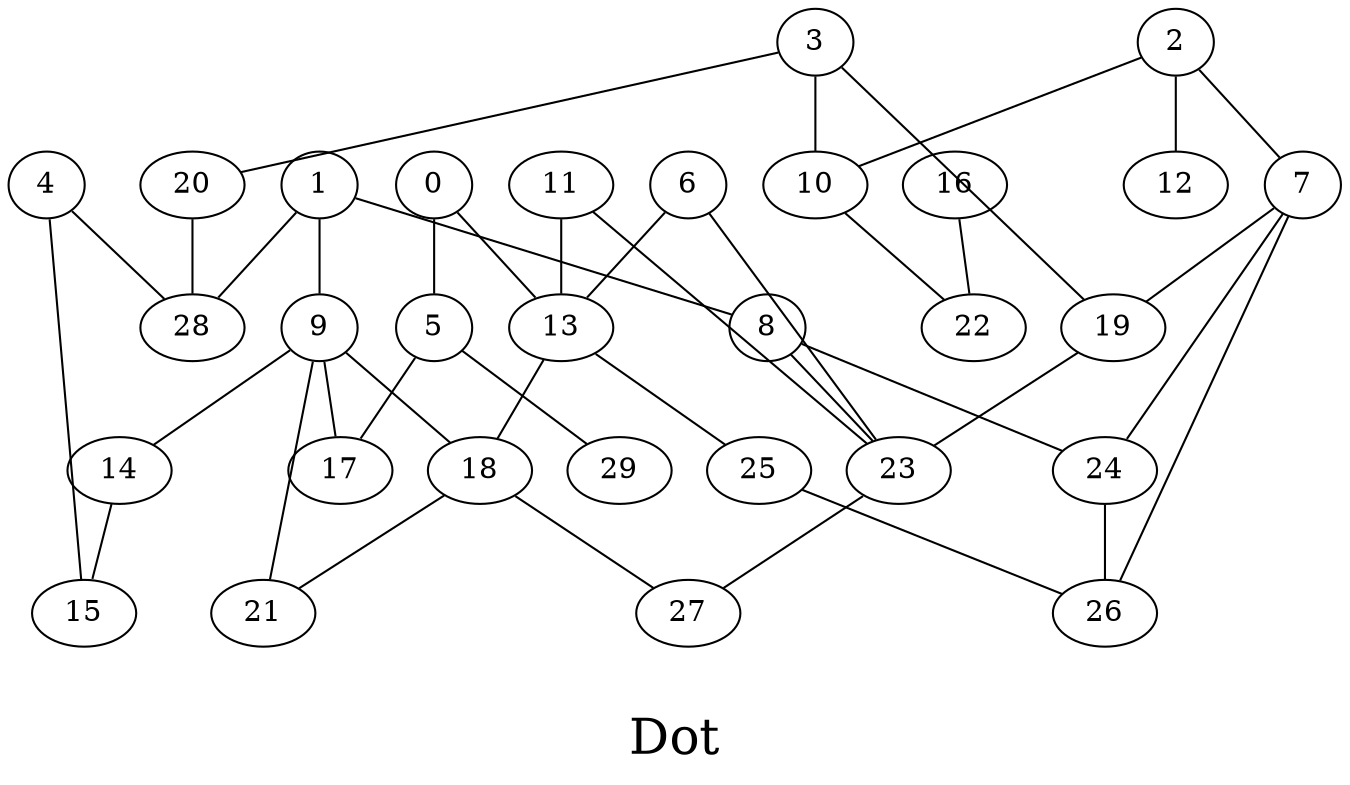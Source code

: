/*****
Dot
*****/

graph G {
  graph [splines=false overlap=false]
  node  [shape=ellipse, width=0.3, height=0.3]
  0 ;
  1 ;
  2 ;
  3 ;
  4 ;
  5 ;
  6 ;
  7 ;
  8 ;
  9 ;
  10 ;
  11 ;
  12 ;
  13 ;
  14 ;
  15 ;
  16 ;
  17 ;
  18 ;
  19 ;
  20 ;
  21 ;
  22 ;
  23 ;
  24 ;
  25 ;
  26 ;
  27 ;
  28 ;
  29 ;
  0 -- 5;
  0 -- 13;
  1 -- 8;
  1 -- 9;
  1 -- 28;
  2 -- 7;
  2 -- 10;
  2 -- 12;
  3 -- 10;
  3 -- 19;
  3 -- 20;
  4 -- 15;
  4 -- 28;
  5 -- 17;
  5 -- 29;
  6 -- 13;
  6 -- 23;
  7 -- 19;
  7 -- 24;
  7 -- 26;
  8 -- 23;
  8 -- 24;
  9 -- 14;
  9 -- 17;
  9 -- 18;
  9 -- 21;
  10 -- 22;
  11 -- 13;
  11 -- 23;
  13 -- 18;
  13 -- 25;
  14 -- 15;
  16 -- 22;
  18 -- 21;
  18 -- 27;
  19 -- 23;
  20 -- 28;
  23 -- 27;
  24 -- 26;
  25 -- 26;
  label = "\nDot\n";  fontsize=24;
}
